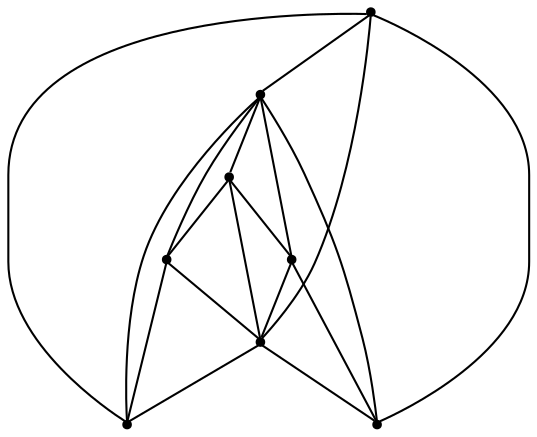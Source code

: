 graph {
  node [shape=point,comment="{\"directed\":false,\"doi\":\"10.1007/978-3-030-04414-5_23\",\"figure\":\"6 (1)\"}"]

  v0 [pos="654.4167669634172,1699.1937372406685"]
  v1 [pos="594.4071690019696,1729.198200286584"]
  v2 [pos="514.3027487586887,1729.2064666795736"]
  v3 [pos="454.38487708977027,1699.1937372406683"]
  v4 [pos="762.2797650750044,1579.1760122322823"]
  v5 [pos="554.4008339494221,1939.2290600821636"]
  v6 [pos="554.4008339494221,1619.1820477436877"]
  v7 [pos="346.52187897818305,1579.1760122322823"]

  v7 -- v4 [id="-2",pos="346.52187897818305,1579.1760122322823 762.2797650750044,1579.1760122322823 762.2797650750044,1579.1760122322823 762.2797650750044,1579.1760122322823"]
  v7 -- v6 [id="-3",pos="346.52187897818305,1579.1760122322823 554.4008339494221,1619.1820477436877 554.4008339494221,1619.1820477436877 554.4008339494221,1619.1820477436877"]
  v1 -- v0 [id="-5",pos="594.4071690019696,1729.198200286584 623.7285514634851,1720.9469411551381 628.8710103911324,1714.9293885846994 654.4167669634172,1699.1937372406685"]
  v3 -- v6 [id="-9",pos="454.38487708977027,1699.1937372406683 554.4008339494221,1619.1820477436877 554.4008339494221,1619.1820477436877 554.4008339494221,1619.1820477436877"]
  v3 -- v7 [id="-10",pos="454.38487708977027,1699.1937372406683 346.52187897818305,1579.1760122322823 346.52187897818305,1579.1760122322823 346.52187897818305,1579.1760122322823"]
  v2 -- v1 [id="-13",pos="514.3027487586887,1729.2064666795736 543.7881295590848,1737.830000766334 571.4518349127668,1734.974303709586 594.4071690019696,1729.198200286584"]
  v3 -- v2 [id="-14",pos="454.38487708977027,1699.1937372406683 474.5990531348782,1715.3648710913249 494.8132053343295,1724.9993312132242 514.3027487586887,1729.2064666795736"]
  v4 -- v0 [id="-15",pos="762.2797650750044,1579.1760122322823 654.4167669634172,1699.1937372406685 654.4167669634172,1699.1937372406685 654.4167669634172,1699.1937372406685"]
  v4 -- v5 [id="-16",pos="762.2797650750044,1579.1760122322823 554.4008339494221,1939.2290600821636 554.4008339494221,1939.2290600821636 554.4008339494221,1939.2290600821636"]
  v0 -- v5 [id="-18",pos="654.4167669634172,1699.1937372406685 554.4008339494221,1939.2290600821636 554.4008339494221,1939.2290600821636 554.4008339494221,1939.2290600821636"]
  v1 -- v5 [id="-20",pos="594.4071690019696,1729.198200286584 554.4008339494221,1939.2290600821636 554.4008339494221,1939.2290600821636 554.4008339494221,1939.2290600821636"]
  v6 -- v0 [id="-25",pos="554.4008339494221,1619.1820477436877 654.4167669634172,1699.1937372406685 654.4167669634172,1699.1937372406685 654.4167669634172,1699.1937372406685"]
  v6 -- v1 [id="-26",pos="554.4008339494221,1619.1820477436877 594.4071690019696,1729.198200286584 594.4071690019696,1729.198200286584 594.4071690019696,1729.198200286584"]
  v6 -- v4 [id="-27",pos="554.4008339494221,1619.1820477436877 762.2797650750044,1579.1760122322823 762.2797650750044,1579.1760122322823 762.2797650750044,1579.1760122322823"]
  v5 -- v3 [id="-28",pos="554.4008339494221,1939.2290600821636 454.38487708977027,1699.1937372406683 454.38487708977027,1699.1937372406683 454.38487708977027,1699.1937372406683"]
  v5 -- v2 [id="-29",pos="554.4008339494221,1939.2290600821636 514.3027487586887,1729.2064666795736 514.3027487586887,1729.2064666795736 514.3027487586887,1729.2064666795736"]
  v2 -- v6 [id="-31",pos="514.3027487586887,1729.2064666795736 554.4008339494221,1619.1820477436877 554.4008339494221,1619.1820477436877 554.4008339494221,1619.1820477436877"]
  v5 -- v7 [id="-33",pos="554.4008339494221,1939.2290600821636 346.52187897818305,1579.1760122322823 346.52187897818305,1579.1760122322823 346.52187897818305,1579.1760122322823"]
}